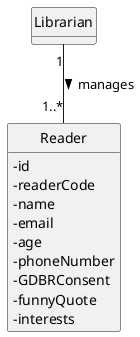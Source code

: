 @startuml
'https://plantuml.com/sequence-diagram

skinparam classAttributeIconSize 0
hide circle
hide methods

class Reader{
    - id
    - readerCode
    - name
    - email
    - age
    - phoneNumber
    - GDBRConsent
    - funnyQuote
    - interests
}

Librarian "1" -- "1..*" Reader: manages >

@enduml
